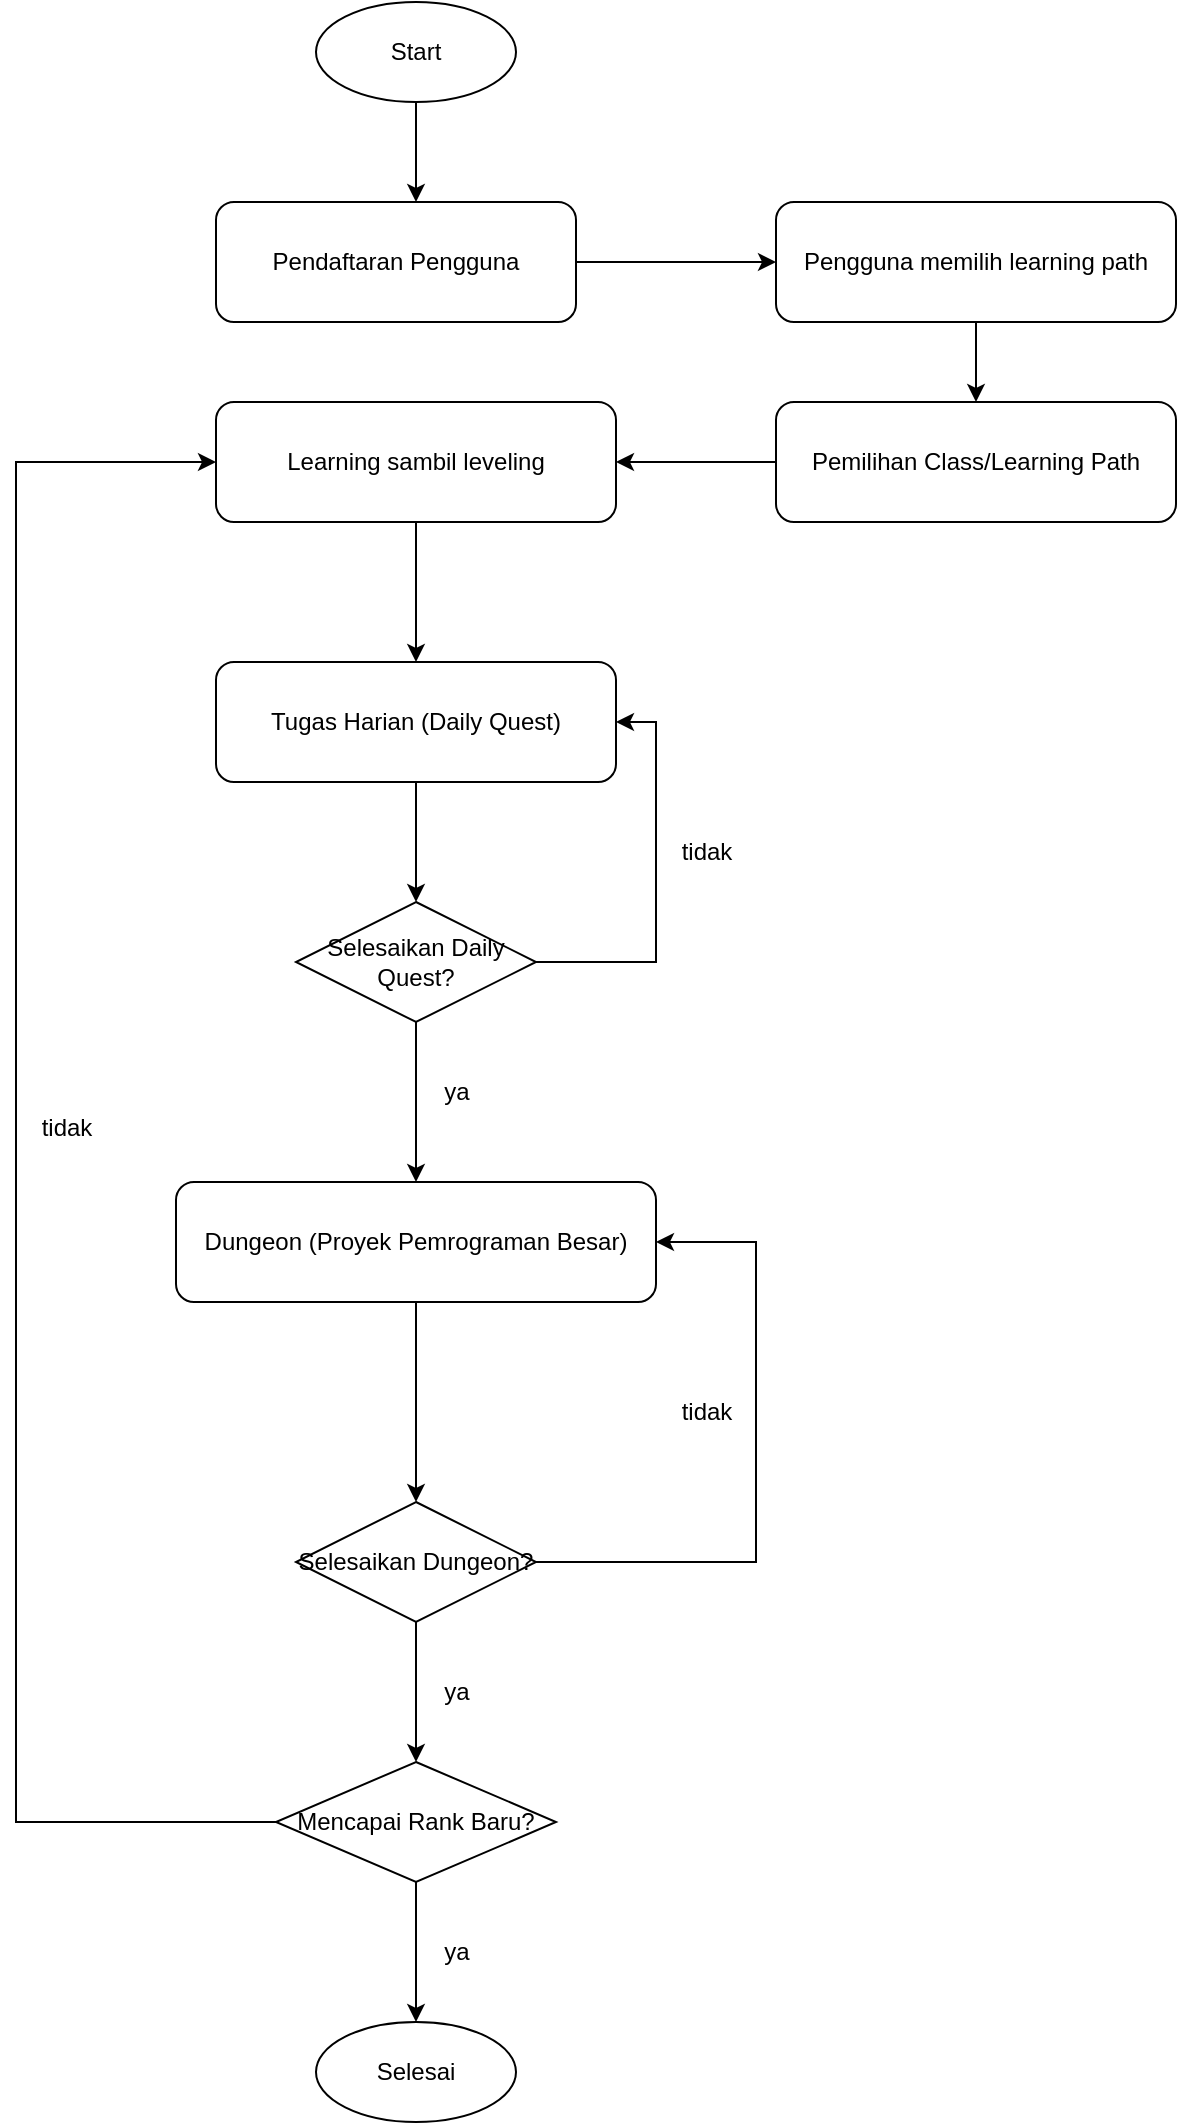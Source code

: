 <mxfile version="25.0.1" pages="2">
  <diagram name="Flowchart" id="B_mvBdXD8rhTWX6INTym">
    <mxGraphModel dx="1909" dy="1013" grid="1" gridSize="10" guides="1" tooltips="1" connect="1" arrows="1" fold="1" page="1" pageScale="1" pageWidth="850" pageHeight="1100" math="0" shadow="0">
      <root>
        <mxCell id="0" />
        <mxCell id="1" parent="0" />
        <mxCell id="naU2ntgpxuc8mD2e6WPJ-88" value="" style="edgeStyle=orthogonalEdgeStyle;rounded=0;orthogonalLoop=1;jettySize=auto;html=1;" edge="1" parent="1" source="naU2ntgpxuc8mD2e6WPJ-50" target="naU2ntgpxuc8mD2e6WPJ-51">
          <mxGeometry relative="1" as="geometry">
            <Array as="points">
              <mxPoint x="560" y="120" />
              <mxPoint x="560" y="120" />
            </Array>
          </mxGeometry>
        </mxCell>
        <mxCell id="naU2ntgpxuc8mD2e6WPJ-50" value="Start" style="ellipse;whiteSpace=wrap;html=1;" vertex="1" parent="1">
          <mxGeometry x="510" y="30" width="100" height="50" as="geometry" />
        </mxCell>
        <mxCell id="naU2ntgpxuc8mD2e6WPJ-51" value="Pendaftaran Pengguna" style="rounded=1;whiteSpace=wrap;html=1;" vertex="1" parent="1">
          <mxGeometry x="460" y="130" width="180" height="60" as="geometry" />
        </mxCell>
        <mxCell id="naU2ntgpxuc8mD2e6WPJ-52" value="Pengguna memilih learning path" style="rounded=1;whiteSpace=wrap;html=1;" vertex="1" parent="1">
          <mxGeometry x="740" y="130" width="200" height="60" as="geometry" />
        </mxCell>
        <mxCell id="naU2ntgpxuc8mD2e6WPJ-53" value="Pemilihan Class/Learning Path" style="rounded=1;whiteSpace=wrap;html=1;" vertex="1" parent="1">
          <mxGeometry x="740" y="230" width="200" height="60" as="geometry" />
        </mxCell>
        <mxCell id="naU2ntgpxuc8mD2e6WPJ-54" value="Learning sambil leveling" style="rounded=1;whiteSpace=wrap;html=1;" vertex="1" parent="1">
          <mxGeometry x="460" y="230" width="200" height="60" as="geometry" />
        </mxCell>
        <mxCell id="naU2ntgpxuc8mD2e6WPJ-55" value="Tugas Harian (Daily Quest)" style="rounded=1;whiteSpace=wrap;html=1;" vertex="1" parent="1">
          <mxGeometry x="460" y="360" width="200" height="60" as="geometry" />
        </mxCell>
        <mxCell id="naU2ntgpxuc8mD2e6WPJ-77" style="edgeStyle=orthogonalEdgeStyle;rounded=0;orthogonalLoop=1;jettySize=auto;html=1;entryX=1;entryY=0.5;entryDx=0;entryDy=0;" edge="1" parent="1" source="naU2ntgpxuc8mD2e6WPJ-56" target="naU2ntgpxuc8mD2e6WPJ-55">
          <mxGeometry relative="1" as="geometry">
            <Array as="points">
              <mxPoint x="680" y="510" />
              <mxPoint x="680" y="390" />
            </Array>
          </mxGeometry>
        </mxCell>
        <mxCell id="naU2ntgpxuc8mD2e6WPJ-81" style="edgeStyle=orthogonalEdgeStyle;rounded=0;orthogonalLoop=1;jettySize=auto;html=1;exitX=0.5;exitY=1;exitDx=0;exitDy=0;entryX=0.5;entryY=0;entryDx=0;entryDy=0;" edge="1" parent="1" source="naU2ntgpxuc8mD2e6WPJ-56" target="naU2ntgpxuc8mD2e6WPJ-59">
          <mxGeometry relative="1" as="geometry" />
        </mxCell>
        <mxCell id="naU2ntgpxuc8mD2e6WPJ-56" value="Selesaikan Daily Quest?" style="rhombus;whiteSpace=wrap;html=1;" vertex="1" parent="1">
          <mxGeometry x="500" y="480" width="120" height="60" as="geometry" />
        </mxCell>
        <mxCell id="naU2ntgpxuc8mD2e6WPJ-82" style="edgeStyle=orthogonalEdgeStyle;rounded=0;orthogonalLoop=1;jettySize=auto;html=1;exitX=0.5;exitY=1;exitDx=0;exitDy=0;entryX=0.5;entryY=0;entryDx=0;entryDy=0;" edge="1" parent="1" source="naU2ntgpxuc8mD2e6WPJ-59" target="naU2ntgpxuc8mD2e6WPJ-60">
          <mxGeometry relative="1" as="geometry" />
        </mxCell>
        <mxCell id="naU2ntgpxuc8mD2e6WPJ-59" value="Dungeon (Proyek Pemrograman Besar)" style="rounded=1;whiteSpace=wrap;html=1;" vertex="1" parent="1">
          <mxGeometry x="440" y="620" width="240" height="60" as="geometry" />
        </mxCell>
        <mxCell id="naU2ntgpxuc8mD2e6WPJ-83" style="edgeStyle=orthogonalEdgeStyle;rounded=0;orthogonalLoop=1;jettySize=auto;html=1;exitX=1;exitY=0.5;exitDx=0;exitDy=0;entryX=1;entryY=0.5;entryDx=0;entryDy=0;" edge="1" parent="1" source="naU2ntgpxuc8mD2e6WPJ-60" target="naU2ntgpxuc8mD2e6WPJ-59">
          <mxGeometry relative="1" as="geometry">
            <Array as="points">
              <mxPoint x="730" y="810" />
              <mxPoint x="730" y="650" />
            </Array>
          </mxGeometry>
        </mxCell>
        <mxCell id="naU2ntgpxuc8mD2e6WPJ-86" value="" style="edgeStyle=orthogonalEdgeStyle;rounded=0;orthogonalLoop=1;jettySize=auto;html=1;" edge="1" parent="1" source="naU2ntgpxuc8mD2e6WPJ-60" target="naU2ntgpxuc8mD2e6WPJ-61">
          <mxGeometry relative="1" as="geometry" />
        </mxCell>
        <mxCell id="naU2ntgpxuc8mD2e6WPJ-60" value="Selesaikan Dungeon?" style="rhombus;whiteSpace=wrap;html=1;" vertex="1" parent="1">
          <mxGeometry x="500" y="780" width="120" height="60" as="geometry" />
        </mxCell>
        <mxCell id="naU2ntgpxuc8mD2e6WPJ-87" style="edgeStyle=orthogonalEdgeStyle;rounded=0;orthogonalLoop=1;jettySize=auto;html=1;entryX=0;entryY=0.5;entryDx=0;entryDy=0;" edge="1" parent="1" source="naU2ntgpxuc8mD2e6WPJ-61" target="naU2ntgpxuc8mD2e6WPJ-54">
          <mxGeometry relative="1" as="geometry">
            <Array as="points">
              <mxPoint x="360" y="940" />
              <mxPoint x="360" y="260" />
            </Array>
          </mxGeometry>
        </mxCell>
        <mxCell id="naU2ntgpxuc8mD2e6WPJ-61" value="Mencapai Rank Baru?" style="rhombus;whiteSpace=wrap;html=1;" vertex="1" parent="1">
          <mxGeometry x="490" y="910" width="140" height="60" as="geometry" />
        </mxCell>
        <mxCell id="naU2ntgpxuc8mD2e6WPJ-62" value="Selesai" style="ellipse;whiteSpace=wrap;html=1;" vertex="1" parent="1">
          <mxGeometry x="510" y="1040" width="100" height="50" as="geometry" />
        </mxCell>
        <mxCell id="naU2ntgpxuc8mD2e6WPJ-64" edge="1" parent="1" source="naU2ntgpxuc8mD2e6WPJ-51" target="naU2ntgpxuc8mD2e6WPJ-52">
          <mxGeometry relative="1" as="geometry" />
        </mxCell>
        <mxCell id="naU2ntgpxuc8mD2e6WPJ-65" edge="1" parent="1" source="naU2ntgpxuc8mD2e6WPJ-52" target="naU2ntgpxuc8mD2e6WPJ-53">
          <mxGeometry relative="1" as="geometry" />
        </mxCell>
        <mxCell id="naU2ntgpxuc8mD2e6WPJ-66" edge="1" parent="1" source="naU2ntgpxuc8mD2e6WPJ-53" target="naU2ntgpxuc8mD2e6WPJ-54">
          <mxGeometry relative="1" as="geometry" />
        </mxCell>
        <mxCell id="naU2ntgpxuc8mD2e6WPJ-67" edge="1" parent="1" source="naU2ntgpxuc8mD2e6WPJ-54" target="naU2ntgpxuc8mD2e6WPJ-55">
          <mxGeometry relative="1" as="geometry" />
        </mxCell>
        <mxCell id="naU2ntgpxuc8mD2e6WPJ-68" edge="1" parent="1" source="naU2ntgpxuc8mD2e6WPJ-55" target="naU2ntgpxuc8mD2e6WPJ-56">
          <mxGeometry relative="1" as="geometry" />
        </mxCell>
        <mxCell id="naU2ntgpxuc8mD2e6WPJ-72" edge="1" parent="1" source="naU2ntgpxuc8mD2e6WPJ-61" target="naU2ntgpxuc8mD2e6WPJ-62">
          <mxGeometry relative="1" as="geometry" />
        </mxCell>
        <mxCell id="naU2ntgpxuc8mD2e6WPJ-78" value="tidak" style="text;html=1;align=center;verticalAlign=middle;resizable=0;points=[];autosize=1;strokeColor=none;fillColor=none;" vertex="1" parent="1">
          <mxGeometry x="680" y="440" width="50" height="30" as="geometry" />
        </mxCell>
        <mxCell id="naU2ntgpxuc8mD2e6WPJ-89" value="ya" style="text;html=1;align=center;verticalAlign=middle;resizable=0;points=[];autosize=1;strokeColor=none;fillColor=none;" vertex="1" parent="1">
          <mxGeometry x="560" y="990" width="40" height="30" as="geometry" />
        </mxCell>
        <mxCell id="naU2ntgpxuc8mD2e6WPJ-90" value="tidak" style="text;html=1;align=center;verticalAlign=middle;resizable=0;points=[];autosize=1;strokeColor=none;fillColor=none;" vertex="1" parent="1">
          <mxGeometry x="360" y="578" width="50" height="30" as="geometry" />
        </mxCell>
        <mxCell id="naU2ntgpxuc8mD2e6WPJ-91" value="ya" style="text;html=1;align=center;verticalAlign=middle;resizable=0;points=[];autosize=1;strokeColor=none;fillColor=none;" vertex="1" parent="1">
          <mxGeometry x="560" y="860" width="40" height="30" as="geometry" />
        </mxCell>
        <mxCell id="naU2ntgpxuc8mD2e6WPJ-92" value="tidak" style="text;html=1;align=center;verticalAlign=middle;resizable=0;points=[];autosize=1;strokeColor=none;fillColor=none;" vertex="1" parent="1">
          <mxGeometry x="680" y="720" width="50" height="30" as="geometry" />
        </mxCell>
        <mxCell id="naU2ntgpxuc8mD2e6WPJ-93" value="ya" style="text;html=1;align=center;verticalAlign=middle;resizable=0;points=[];autosize=1;strokeColor=none;fillColor=none;" vertex="1" parent="1">
          <mxGeometry x="560" y="560" width="40" height="30" as="geometry" />
        </mxCell>
      </root>
    </mxGraphModel>
  </diagram>
  <diagram id="bxY7GE4cKhU5lGPPm1rc" name="Page-2">
    <mxGraphModel dx="1500" dy="796" grid="1" gridSize="10" guides="1" tooltips="1" connect="1" arrows="1" fold="1" page="1" pageScale="1" pageWidth="850" pageHeight="1100" math="0" shadow="0">
      <root>
        <mxCell id="0" />
        <mxCell id="1" parent="0" />
        <mxCell id="N7ZOvY0HVnAqpgwZtuGj-4" value="User" style="shape=actor;whiteSpace=wrap;html=1;" vertex="1" parent="1">
          <mxGeometry x="30" y="180" width="40" height="80" as="geometry" />
        </mxCell>
        <mxCell id="N7ZOvY0HVnAqpgwZtuGj-5" value="Pendaftaran Pengguna" style="ellipse;whiteSpace=wrap;html=1;" vertex="1" parent="1">
          <mxGeometry x="200" y="50" width="160" height="60" as="geometry" />
        </mxCell>
        <mxCell id="N7ZOvY0HVnAqpgwZtuGj-6" value="Pemilihan Learning Path" style="ellipse;whiteSpace=wrap;html=1;" vertex="1" parent="1">
          <mxGeometry x="200" y="150" width="160" height="60" as="geometry" />
        </mxCell>
        <mxCell id="N7ZOvY0HVnAqpgwZtuGj-7" value="Menyelesaikan Assigment" style="ellipse;whiteSpace=wrap;html=1;" vertex="1" parent="1">
          <mxGeometry x="200" y="250" width="160" height="60" as="geometry" />
        </mxCell>
        <mxCell id="N7ZOvY0HVnAqpgwZtuGj-8" value="Menyelesaikan Dungeon" style="ellipse;whiteSpace=wrap;html=1;" vertex="1" parent="1">
          <mxGeometry x="200" y="350" width="160" height="60" as="geometry" />
        </mxCell>
        <mxCell id="N7ZOvY0HVnAqpgwZtuGj-10" edge="1" parent="1" source="N7ZOvY0HVnAqpgwZtuGj-4" target="N7ZOvY0HVnAqpgwZtuGj-5">
          <mxGeometry relative="1" as="geometry" />
        </mxCell>
        <mxCell id="N7ZOvY0HVnAqpgwZtuGj-11" edge="1" parent="1" source="N7ZOvY0HVnAqpgwZtuGj-4" target="N7ZOvY0HVnAqpgwZtuGj-6">
          <mxGeometry relative="1" as="geometry" />
        </mxCell>
        <mxCell id="N7ZOvY0HVnAqpgwZtuGj-12" edge="1" parent="1" source="N7ZOvY0HVnAqpgwZtuGj-4" target="N7ZOvY0HVnAqpgwZtuGj-7">
          <mxGeometry relative="1" as="geometry" />
        </mxCell>
        <mxCell id="N7ZOvY0HVnAqpgwZtuGj-13" edge="1" parent="1" source="N7ZOvY0HVnAqpgwZtuGj-4" target="N7ZOvY0HVnAqpgwZtuGj-8">
          <mxGeometry relative="1" as="geometry" />
        </mxCell>
        <mxCell id="N7ZOvY0HVnAqpgwZtuGj-17" value="Menigkatkan Rank" style="ellipse;whiteSpace=wrap;html=1;" vertex="1" parent="1">
          <mxGeometry x="200" y="450" width="160" height="60" as="geometry" />
        </mxCell>
        <mxCell id="N7ZOvY0HVnAqpgwZtuGj-19" value="" style="endArrow=classic;html=1;rounded=0;entryX=0;entryY=0;entryDx=0;entryDy=0;exitX=1;exitY=0.75;exitDx=0;exitDy=0;" edge="1" parent="1" source="N7ZOvY0HVnAqpgwZtuGj-4" target="N7ZOvY0HVnAqpgwZtuGj-17">
          <mxGeometry width="50" height="50" relative="1" as="geometry">
            <mxPoint x="40" y="380" as="sourcePoint" />
            <mxPoint x="90" y="330" as="targetPoint" />
          </mxGeometry>
        </mxCell>
        <mxCell id="N7ZOvY0HVnAqpgwZtuGj-22" value="Melihat Leaderboard" style="ellipse;whiteSpace=wrap;html=1;" vertex="1" parent="1">
          <mxGeometry x="200" y="620" width="160" height="60" as="geometry" />
        </mxCell>
        <mxCell id="N7ZOvY0HVnAqpgwZtuGj-23" value="Bergabung dengan Gulid" style="ellipse;whiteSpace=wrap;html=1;" vertex="1" parent="1">
          <mxGeometry x="200" y="540" width="160" height="60" as="geometry" />
        </mxCell>
        <mxCell id="N7ZOvY0HVnAqpgwZtuGj-26" value="" style="endArrow=classic;html=1;rounded=0;exitX=0.75;exitY=1;exitDx=0;exitDy=0;entryX=0;entryY=0.5;entryDx=0;entryDy=0;" edge="1" parent="1" source="N7ZOvY0HVnAqpgwZtuGj-4" target="N7ZOvY0HVnAqpgwZtuGj-23">
          <mxGeometry width="50" height="50" relative="1" as="geometry">
            <mxPoint x="80" y="500" as="sourcePoint" />
            <mxPoint x="130" y="450" as="targetPoint" />
          </mxGeometry>
        </mxCell>
        <mxCell id="N7ZOvY0HVnAqpgwZtuGj-27" value="" style="endArrow=classic;html=1;rounded=0;exitX=0.5;exitY=1;exitDx=0;exitDy=0;entryX=0;entryY=0.5;entryDx=0;entryDy=0;" edge="1" parent="1" source="N7ZOvY0HVnAqpgwZtuGj-4" target="N7ZOvY0HVnAqpgwZtuGj-22">
          <mxGeometry width="50" height="50" relative="1" as="geometry">
            <mxPoint x="80" y="410" as="sourcePoint" />
            <mxPoint x="130" y="360" as="targetPoint" />
          </mxGeometry>
        </mxCell>
      </root>
    </mxGraphModel>
  </diagram>
</mxfile>
